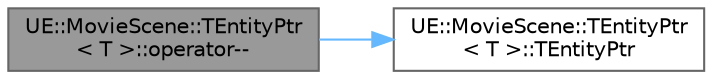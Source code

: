digraph "UE::MovieScene::TEntityPtr&lt; T &gt;::operator--"
{
 // INTERACTIVE_SVG=YES
 // LATEX_PDF_SIZE
  bgcolor="transparent";
  edge [fontname=Helvetica,fontsize=10,labelfontname=Helvetica,labelfontsize=10];
  node [fontname=Helvetica,fontsize=10,shape=box,height=0.2,width=0.4];
  rankdir="LR";
  Node1 [id="Node000001",label="UE::MovieScene::TEntityPtr\l\< T \>::operator--",height=0.2,width=0.4,color="gray40", fillcolor="grey60", style="filled", fontcolor="black",tooltip="Increment this pointer."];
  Node1 -> Node2 [id="edge1_Node000001_Node000002",color="steelblue1",style="solid",tooltip=" "];
  Node2 [id="Node000002",label="UE::MovieScene::TEntityPtr\l\< T \>::TEntityPtr",height=0.2,width=0.4,color="grey40", fillcolor="white", style="filled",URL="$d9/d0b/structUE_1_1MovieScene_1_1TEntityPtr_3_01T_01_4.html#a571137f24dcfc2f9de3d8c0008ccdeb9",tooltip="Construct this range from a range and index."];
}
